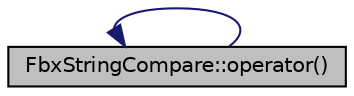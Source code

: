 digraph "FbxStringCompare::operator()"
{
  edge [fontname="Helvetica",fontsize="10",labelfontname="Helvetica",labelfontsize="10"];
  node [fontname="Helvetica",fontsize="10",shape=record];
  rankdir="LR";
  Node2 [label="FbxStringCompare::operator()",height=0.2,width=0.4,color="black", fillcolor="grey75", style="filled", fontcolor="black"];
  Node2 -> Node2 [dir="back",color="midnightblue",fontsize="10",style="solid",fontname="Helvetica"];
}
